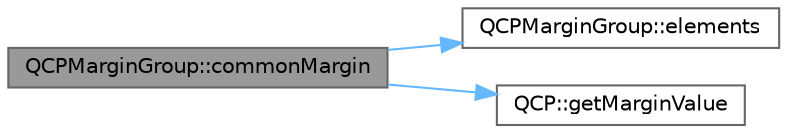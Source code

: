 digraph "QCPMarginGroup::commonMargin"
{
 // LATEX_PDF_SIZE
  bgcolor="transparent";
  edge [fontname=Helvetica,fontsize=10,labelfontname=Helvetica,labelfontsize=10];
  node [fontname=Helvetica,fontsize=10,shape=box,height=0.2,width=0.4];
  rankdir="LR";
  Node1 [label="QCPMarginGroup::commonMargin",height=0.2,width=0.4,color="gray40", fillcolor="grey60", style="filled", fontcolor="black",tooltip=" "];
  Node1 -> Node2 [color="steelblue1",style="solid"];
  Node2 [label="QCPMarginGroup::elements",height=0.2,width=0.4,color="grey40", fillcolor="white", style="filled",URL="$class_q_c_p_margin_group.html#ac967a4dc5fe02ae44aeb43511d5e1bd4",tooltip=" "];
  Node1 -> Node3 [color="steelblue1",style="solid"];
  Node3 [label="QCP::getMarginValue",height=0.2,width=0.4,color="grey40", fillcolor="white", style="filled",URL="$namespace_q_c_p.html#a23a2679d3495c444acc26acc61e35b5b",tooltip=" "];
}
